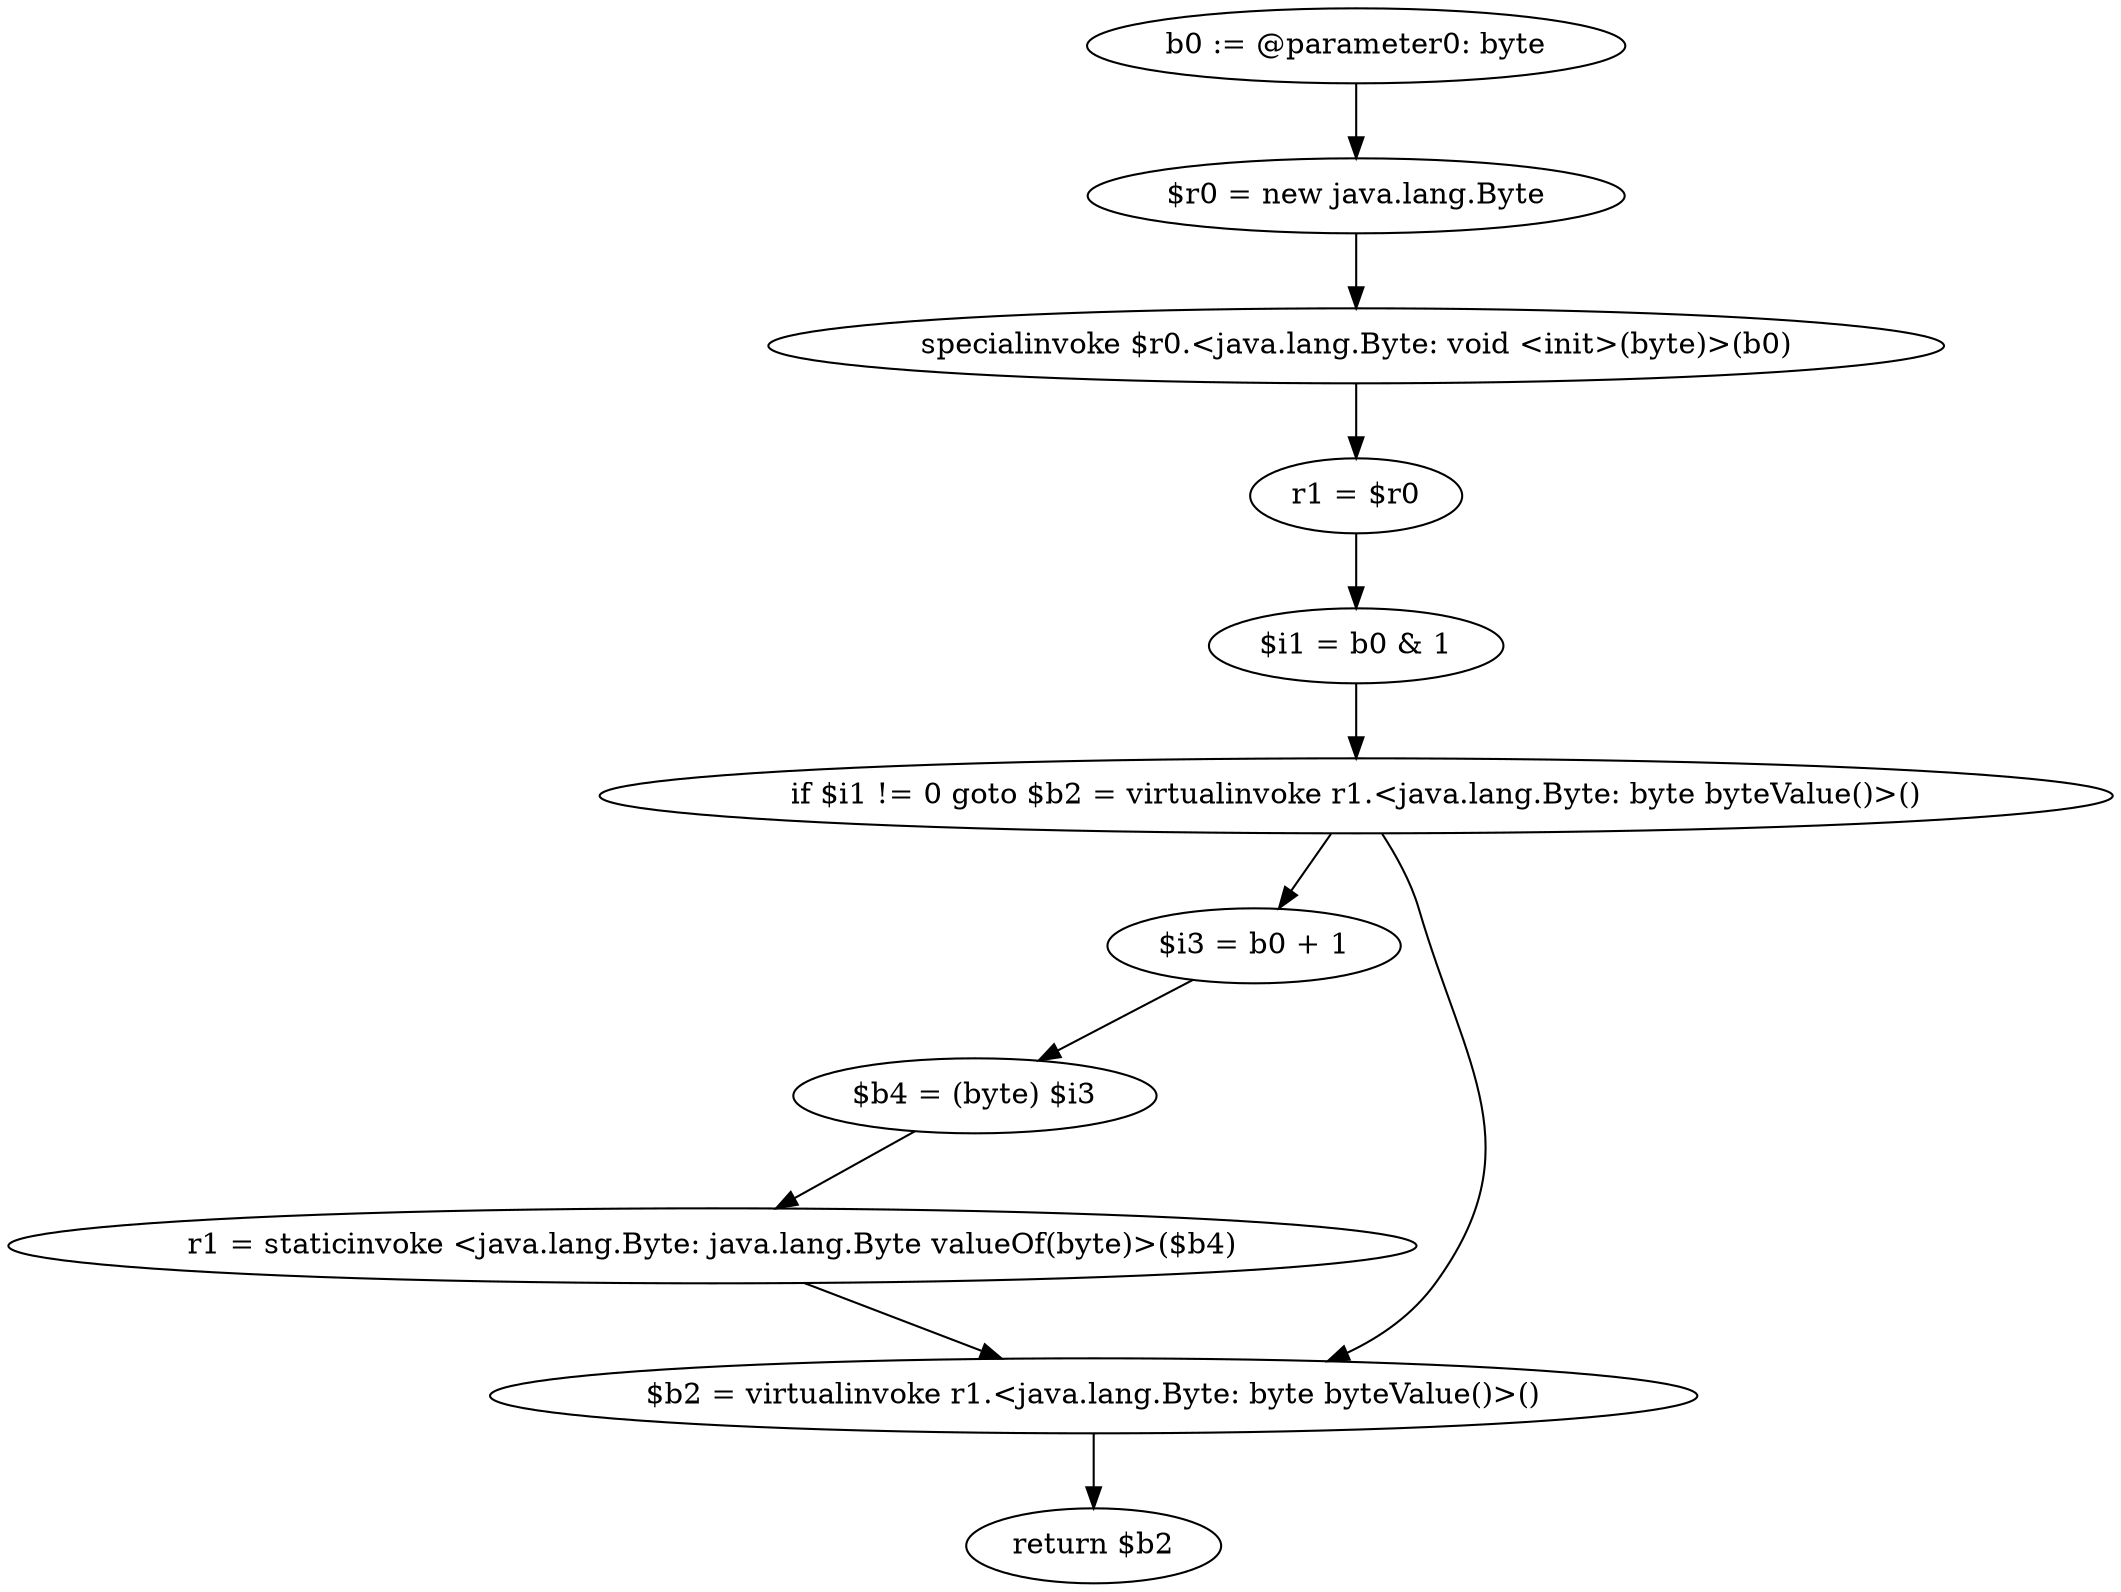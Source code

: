 digraph "unitGraph" {
    "b0 := @parameter0: byte"
    "$r0 = new java.lang.Byte"
    "specialinvoke $r0.<java.lang.Byte: void <init>(byte)>(b0)"
    "r1 = $r0"
    "$i1 = b0 & 1"
    "if $i1 != 0 goto $b2 = virtualinvoke r1.<java.lang.Byte: byte byteValue()>()"
    "$i3 = b0 + 1"
    "$b4 = (byte) $i3"
    "r1 = staticinvoke <java.lang.Byte: java.lang.Byte valueOf(byte)>($b4)"
    "$b2 = virtualinvoke r1.<java.lang.Byte: byte byteValue()>()"
    "return $b2"
    "b0 := @parameter0: byte"->"$r0 = new java.lang.Byte";
    "$r0 = new java.lang.Byte"->"specialinvoke $r0.<java.lang.Byte: void <init>(byte)>(b0)";
    "specialinvoke $r0.<java.lang.Byte: void <init>(byte)>(b0)"->"r1 = $r0";
    "r1 = $r0"->"$i1 = b0 & 1";
    "$i1 = b0 & 1"->"if $i1 != 0 goto $b2 = virtualinvoke r1.<java.lang.Byte: byte byteValue()>()";
    "if $i1 != 0 goto $b2 = virtualinvoke r1.<java.lang.Byte: byte byteValue()>()"->"$i3 = b0 + 1";
    "if $i1 != 0 goto $b2 = virtualinvoke r1.<java.lang.Byte: byte byteValue()>()"->"$b2 = virtualinvoke r1.<java.lang.Byte: byte byteValue()>()";
    "$i3 = b0 + 1"->"$b4 = (byte) $i3";
    "$b4 = (byte) $i3"->"r1 = staticinvoke <java.lang.Byte: java.lang.Byte valueOf(byte)>($b4)";
    "r1 = staticinvoke <java.lang.Byte: java.lang.Byte valueOf(byte)>($b4)"->"$b2 = virtualinvoke r1.<java.lang.Byte: byte byteValue()>()";
    "$b2 = virtualinvoke r1.<java.lang.Byte: byte byteValue()>()"->"return $b2";
}
